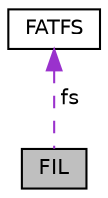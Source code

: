 digraph "FIL"
{
  edge [fontname="Helvetica",fontsize="10",labelfontname="Helvetica",labelfontsize="10"];
  node [fontname="Helvetica",fontsize="10",shape=record];
  Node1 [label="FIL",height=0.2,width=0.4,color="black", fillcolor="grey75", style="filled", fontcolor="black"];
  Node2 -> Node1 [dir="back",color="darkorchid3",fontsize="10",style="dashed",label=" fs" ];
  Node2 [label="FATFS",height=0.2,width=0.4,color="black", fillcolor="white", style="filled",URL="$struct_f_a_t_f_s.html"];
}
